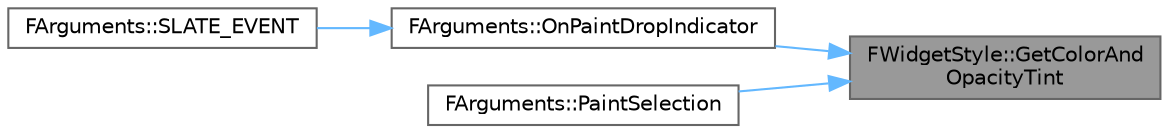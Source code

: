 digraph "FWidgetStyle::GetColorAndOpacityTint"
{
 // INTERACTIVE_SVG=YES
 // LATEX_PDF_SIZE
  bgcolor="transparent";
  edge [fontname=Helvetica,fontsize=10,labelfontname=Helvetica,labelfontsize=10];
  node [fontname=Helvetica,fontsize=10,shape=box,height=0.2,width=0.4];
  rankdir="RL";
  Node1 [id="Node000001",label="FWidgetStyle::GetColorAnd\lOpacityTint",height=0.2,width=0.4,color="gray40", fillcolor="grey60", style="filled", fontcolor="black",tooltip="Gets the style's color opacity and tint."];
  Node1 -> Node2 [id="edge1_Node000001_Node000002",dir="back",color="steelblue1",style="solid",tooltip=" "];
  Node2 [id="Node000002",label="FArguments::OnPaintDropIndicator",height=0.2,width=0.4,color="grey40", fillcolor="white", style="filled",URL="$d4/dd9/classSTableRow.html#af93a8443cbae509b8eadb05a0c767ed3",tooltip=" "];
  Node2 -> Node3 [id="edge2_Node000002_Node000003",dir="back",color="steelblue1",style="solid",tooltip=" "];
  Node3 [id="Node000003",label="FArguments::SLATE_EVENT",height=0.2,width=0.4,color="grey40", fillcolor="white", style="filled",URL="$d4/dd9/classSTableRow.html#ab08f28e56c0f4894e3b4b4f78b9c51bd",tooltip=" "];
  Node1 -> Node4 [id="edge3_Node000001_Node000004",dir="back",color="steelblue1",style="solid",tooltip=" "];
  Node4 [id="Node000004",label="FArguments::PaintSelection",height=0.2,width=0.4,color="grey40", fillcolor="white", style="filled",URL="$d4/dd9/classSTableRow.html#aad3090d079b5f546ddc531b5338a7b3e",tooltip=" "];
}
